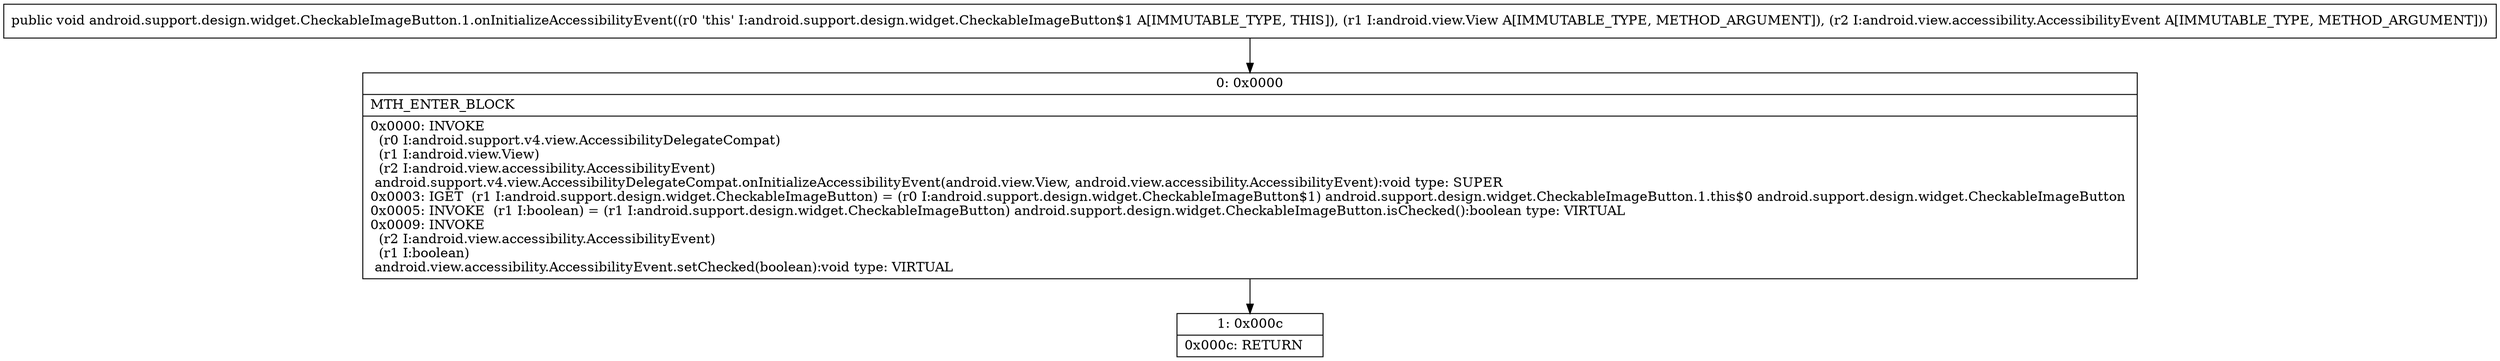 digraph "CFG forandroid.support.design.widget.CheckableImageButton.1.onInitializeAccessibilityEvent(Landroid\/view\/View;Landroid\/view\/accessibility\/AccessibilityEvent;)V" {
Node_0 [shape=record,label="{0\:\ 0x0000|MTH_ENTER_BLOCK\l|0x0000: INVOKE  \l  (r0 I:android.support.v4.view.AccessibilityDelegateCompat)\l  (r1 I:android.view.View)\l  (r2 I:android.view.accessibility.AccessibilityEvent)\l android.support.v4.view.AccessibilityDelegateCompat.onInitializeAccessibilityEvent(android.view.View, android.view.accessibility.AccessibilityEvent):void type: SUPER \l0x0003: IGET  (r1 I:android.support.design.widget.CheckableImageButton) = (r0 I:android.support.design.widget.CheckableImageButton$1) android.support.design.widget.CheckableImageButton.1.this$0 android.support.design.widget.CheckableImageButton \l0x0005: INVOKE  (r1 I:boolean) = (r1 I:android.support.design.widget.CheckableImageButton) android.support.design.widget.CheckableImageButton.isChecked():boolean type: VIRTUAL \l0x0009: INVOKE  \l  (r2 I:android.view.accessibility.AccessibilityEvent)\l  (r1 I:boolean)\l android.view.accessibility.AccessibilityEvent.setChecked(boolean):void type: VIRTUAL \l}"];
Node_1 [shape=record,label="{1\:\ 0x000c|0x000c: RETURN   \l}"];
MethodNode[shape=record,label="{public void android.support.design.widget.CheckableImageButton.1.onInitializeAccessibilityEvent((r0 'this' I:android.support.design.widget.CheckableImageButton$1 A[IMMUTABLE_TYPE, THIS]), (r1 I:android.view.View A[IMMUTABLE_TYPE, METHOD_ARGUMENT]), (r2 I:android.view.accessibility.AccessibilityEvent A[IMMUTABLE_TYPE, METHOD_ARGUMENT])) }"];
MethodNode -> Node_0;
Node_0 -> Node_1;
}

